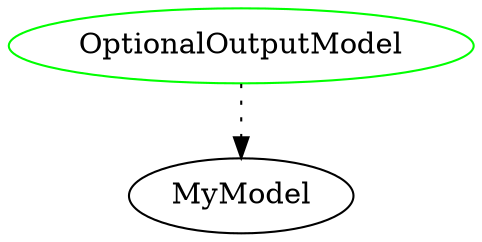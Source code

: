 digraph "OptionalOutputModel" {
  overlap = false
  splines = true
  injector [label="OptionalOutputModel",color=green];
  node1 [label="MyModel"];
  injector -> node1 [style=dotted];
}
